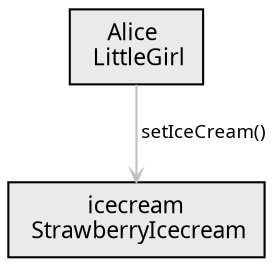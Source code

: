digraph sc {
	ratio="compress"
	node [fontsize="11" fontname="Myriad" shape="record"];
	edge [fontsize="9" fontname="Myriad" color="grey" arrowhead="open" arrowsize="0.5"];

	node_service_alice [label = "Alice \n LittleGirl", fillcolor="#eaeaea", style="filled"];
	node_service_icecream [label = "icecream\n StrawberryIcecream", fillcolor="#eaeaea", style="filled"];
	node_service_alice -> node_service_icecream [label = " setIceCream()"]
}
